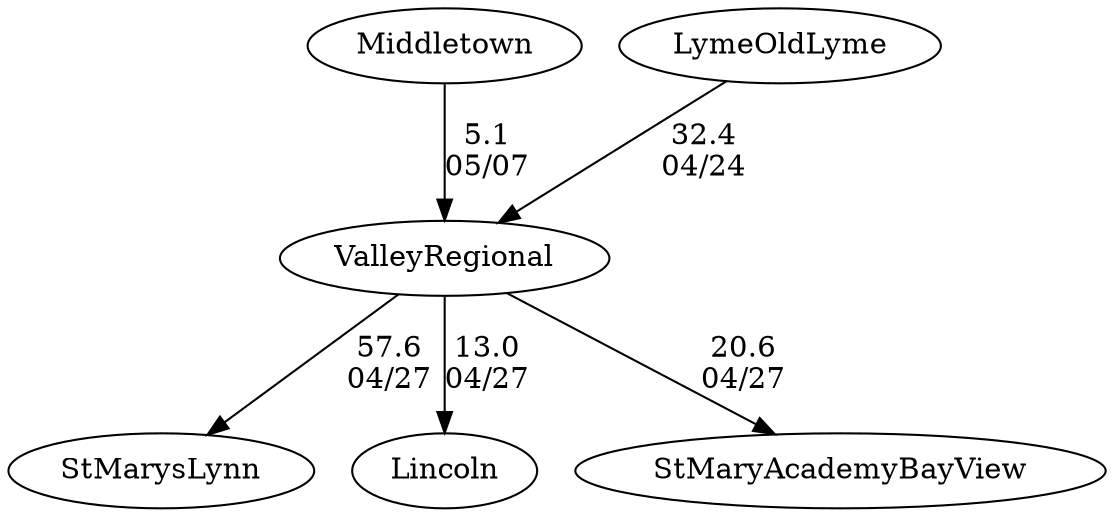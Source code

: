 digraph girls2foursValleyRegional {ValleyRegional [URL="girls2foursValleyRegionalValleyRegional.html"];Middletown [URL="girls2foursValleyRegionalMiddletown.html"];StMarysLynn [URL="girls2foursValleyRegionalStMarysLynn.html"];LymeOldLyme [URL="girls2foursValleyRegionalLymeOldLyme.html"];Lincoln [URL="girls2foursValleyRegionalLincoln.html"];StMaryAcademyBayView [URL="girls2foursValleyRegionalStMaryAcademyBayView.html"];Middletown -> ValleyRegional[label="5.1
05/07", weight="95", tooltip="NEIRA Boys & Girls Fours,Middletown High School, Valley Regional High School, Old Saybrook High School, Lewis Mills High Scho			
Distance: 1500 Conditions: Floating start down river race with a modest current. 5 MRH cross breeze off the starboard. Slight starboard turn at 750 meters. 3 lane course. Lanes were rotated for each race. Comments: Lewis Mills Girls V24, Valley Regional Girls 2V4, and Middletown Boys 1V4 all received a 10 second penalty for cutting the the inside of the starboard turn. 10 second penalties are represented in the final results.
None", URL="https://www.row2k.com/results/resultspage.cfm?UID=A3DFF7BD755ACA70624E7EB5E0D751D0&cat=5", random="random"]; 
LymeOldLyme -> ValleyRegional[label="32.4
04/24", weight="68", tooltip="NEIRA Boys & Girls Fours,Lyme/Old Lyme V Valley			
Distance: 1500 Conditions: 4 MPH head wind, ending at a 6mph headwind by the last race (G2V4) Comments: Lyme Old Lyme raced 3 boys varsity 4s but only the 1V4 was against a NEIRA program.
Lyme Old Lyme also raced a 3V4 girls in the 2V4 race and the time is recorded in the third boat time.
None", URL="https://www.row2k.com/results/resultspage.cfm?UID=0B538421DF95D95D5523F6EF4CB5CD04&cat=5", random="random"]; 
ValleyRegional -> Lincoln[label="13.0
04/27", weight="87", tooltip="NEIRA Boys & Girls Fours,St. Mary Academy - Bay View, Lincoln, St. Mary's - Lynn, Valley Regional			
Distance: 1500m Conditions: Mild headwind, slight chop, slack tide for the 1st girls race. Old Saybrook (not in league) also competed. Comments: Old Saybrook (not in league) raced in 2nd boys and 3rd girls events.
None", URL="https://www.row2k.com/results/resultspage.cfm?UID=1004BB53FFEA236A97E11B8A53F16514&cat=5", random="random"]; 
ValleyRegional -> StMaryAcademyBayView[label="20.6
04/27", weight="80", tooltip="NEIRA Boys & Girls Fours,St. Mary Academy - Bay View, Lincoln, St. Mary's - Lynn, Valley Regional			
Distance: 1500m Conditions: Mild headwind, slight chop, slack tide for the 1st girls race. Old Saybrook (not in league) also competed. Comments: Old Saybrook (not in league) raced in 2nd boys and 3rd girls events.
None", URL="https://www.row2k.com/results/resultspage.cfm?UID=1004BB53FFEA236A97E11B8A53F16514&cat=5", random="random"]; 
ValleyRegional -> StMarysLynn[label="57.6
04/27", weight="43", tooltip="NEIRA Boys & Girls Fours,St. Mary Academy - Bay View, Lincoln, St. Mary's - Lynn, Valley Regional			
Distance: 1500m Conditions: Mild headwind, slight chop, slack tide for the 1st girls race. Old Saybrook (not in league) also competed. Comments: Old Saybrook (not in league) raced in 2nd boys and 3rd girls events.
None", URL="https://www.row2k.com/results/resultspage.cfm?UID=1004BB53FFEA236A97E11B8A53F16514&cat=5", random="random"]}